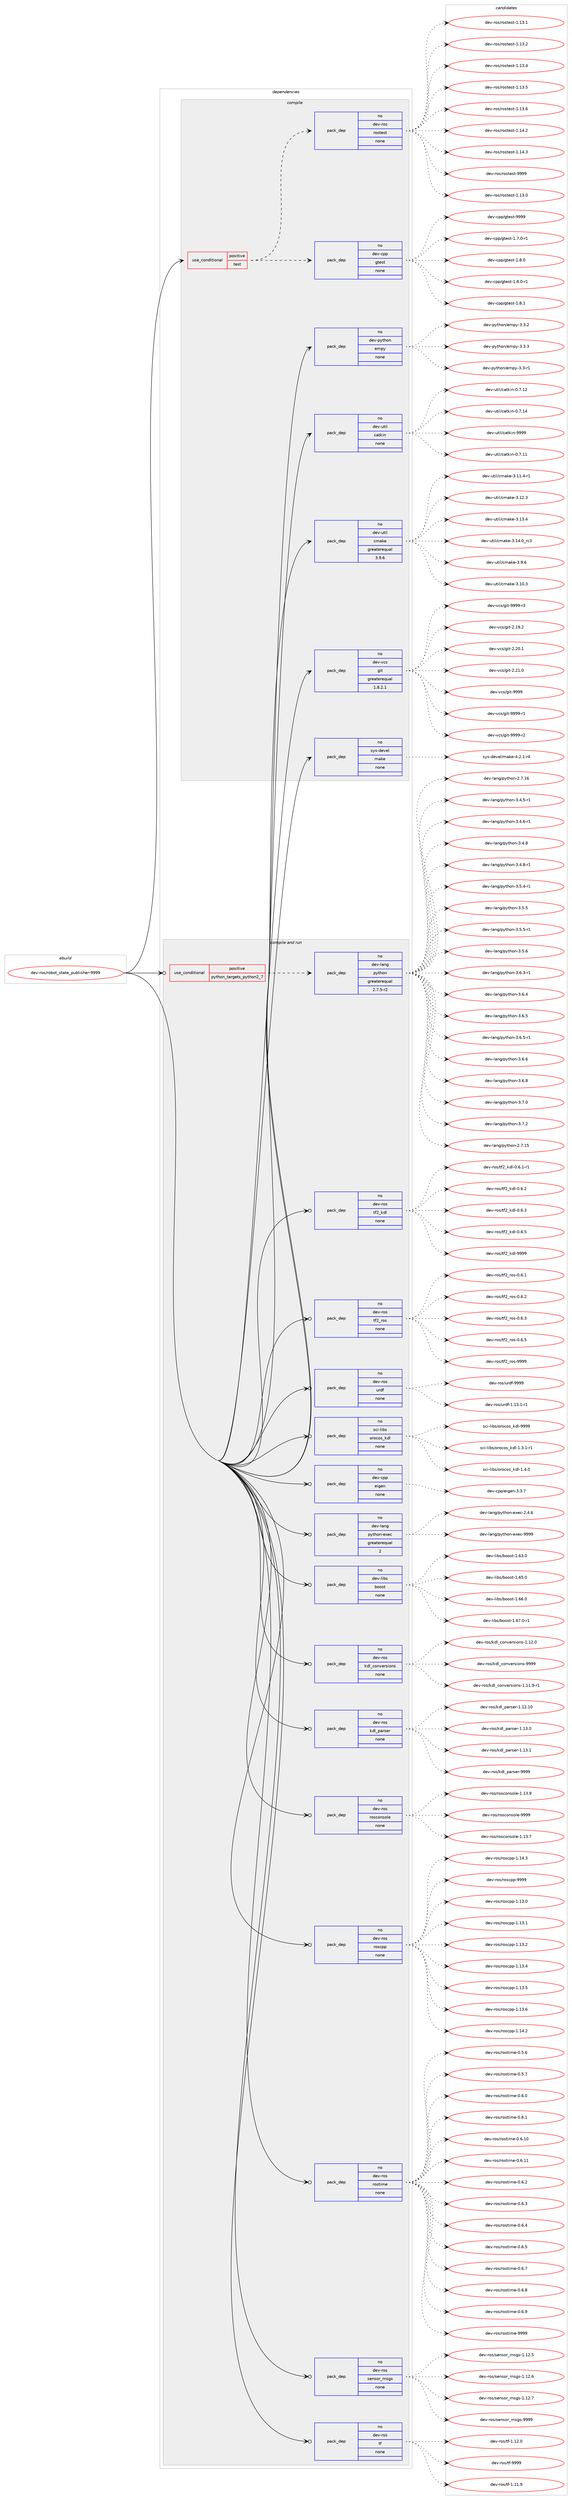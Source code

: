 digraph prolog {

# *************
# Graph options
# *************

newrank=true;
concentrate=true;
compound=true;
graph [rankdir=LR,fontname=Helvetica,fontsize=10,ranksep=1.5];#, ranksep=2.5, nodesep=0.2];
edge  [arrowhead=vee];
node  [fontname=Helvetica,fontsize=10];

# **********
# The ebuild
# **********

subgraph cluster_leftcol {
color=gray;
rank=same;
label=<<i>ebuild</i>>;
id [label="dev-ros/robot_state_publisher-9999", color=red, width=4, href="../dev-ros/robot_state_publisher-9999.svg"];
}

# ****************
# The dependencies
# ****************

subgraph cluster_midcol {
color=gray;
label=<<i>dependencies</i>>;
subgraph cluster_compile {
fillcolor="#eeeeee";
style=filled;
label=<<i>compile</i>>;
subgraph cond389602 {
dependency1463428 [label=<<TABLE BORDER="0" CELLBORDER="1" CELLSPACING="0" CELLPADDING="4"><TR><TD ROWSPAN="3" CELLPADDING="10">use_conditional</TD></TR><TR><TD>positive</TD></TR><TR><TD>test</TD></TR></TABLE>>, shape=none, color=red];
subgraph pack1050436 {
dependency1463429 [label=<<TABLE BORDER="0" CELLBORDER="1" CELLSPACING="0" CELLPADDING="4" WIDTH="220"><TR><TD ROWSPAN="6" CELLPADDING="30">pack_dep</TD></TR><TR><TD WIDTH="110">no</TD></TR><TR><TD>dev-cpp</TD></TR><TR><TD>gtest</TD></TR><TR><TD>none</TD></TR><TR><TD></TD></TR></TABLE>>, shape=none, color=blue];
}
dependency1463428:e -> dependency1463429:w [weight=20,style="dashed",arrowhead="vee"];
subgraph pack1050437 {
dependency1463430 [label=<<TABLE BORDER="0" CELLBORDER="1" CELLSPACING="0" CELLPADDING="4" WIDTH="220"><TR><TD ROWSPAN="6" CELLPADDING="30">pack_dep</TD></TR><TR><TD WIDTH="110">no</TD></TR><TR><TD>dev-ros</TD></TR><TR><TD>rostest</TD></TR><TR><TD>none</TD></TR><TR><TD></TD></TR></TABLE>>, shape=none, color=blue];
}
dependency1463428:e -> dependency1463430:w [weight=20,style="dashed",arrowhead="vee"];
}
id:e -> dependency1463428:w [weight=20,style="solid",arrowhead="vee"];
subgraph pack1050438 {
dependency1463431 [label=<<TABLE BORDER="0" CELLBORDER="1" CELLSPACING="0" CELLPADDING="4" WIDTH="220"><TR><TD ROWSPAN="6" CELLPADDING="30">pack_dep</TD></TR><TR><TD WIDTH="110">no</TD></TR><TR><TD>dev-python</TD></TR><TR><TD>empy</TD></TR><TR><TD>none</TD></TR><TR><TD></TD></TR></TABLE>>, shape=none, color=blue];
}
id:e -> dependency1463431:w [weight=20,style="solid",arrowhead="vee"];
subgraph pack1050439 {
dependency1463432 [label=<<TABLE BORDER="0" CELLBORDER="1" CELLSPACING="0" CELLPADDING="4" WIDTH="220"><TR><TD ROWSPAN="6" CELLPADDING="30">pack_dep</TD></TR><TR><TD WIDTH="110">no</TD></TR><TR><TD>dev-util</TD></TR><TR><TD>catkin</TD></TR><TR><TD>none</TD></TR><TR><TD></TD></TR></TABLE>>, shape=none, color=blue];
}
id:e -> dependency1463432:w [weight=20,style="solid",arrowhead="vee"];
subgraph pack1050440 {
dependency1463433 [label=<<TABLE BORDER="0" CELLBORDER="1" CELLSPACING="0" CELLPADDING="4" WIDTH="220"><TR><TD ROWSPAN="6" CELLPADDING="30">pack_dep</TD></TR><TR><TD WIDTH="110">no</TD></TR><TR><TD>dev-util</TD></TR><TR><TD>cmake</TD></TR><TR><TD>greaterequal</TD></TR><TR><TD>3.9.6</TD></TR></TABLE>>, shape=none, color=blue];
}
id:e -> dependency1463433:w [weight=20,style="solid",arrowhead="vee"];
subgraph pack1050441 {
dependency1463434 [label=<<TABLE BORDER="0" CELLBORDER="1" CELLSPACING="0" CELLPADDING="4" WIDTH="220"><TR><TD ROWSPAN="6" CELLPADDING="30">pack_dep</TD></TR><TR><TD WIDTH="110">no</TD></TR><TR><TD>dev-vcs</TD></TR><TR><TD>git</TD></TR><TR><TD>greaterequal</TD></TR><TR><TD>1.8.2.1</TD></TR></TABLE>>, shape=none, color=blue];
}
id:e -> dependency1463434:w [weight=20,style="solid",arrowhead="vee"];
subgraph pack1050442 {
dependency1463435 [label=<<TABLE BORDER="0" CELLBORDER="1" CELLSPACING="0" CELLPADDING="4" WIDTH="220"><TR><TD ROWSPAN="6" CELLPADDING="30">pack_dep</TD></TR><TR><TD WIDTH="110">no</TD></TR><TR><TD>sys-devel</TD></TR><TR><TD>make</TD></TR><TR><TD>none</TD></TR><TR><TD></TD></TR></TABLE>>, shape=none, color=blue];
}
id:e -> dependency1463435:w [weight=20,style="solid",arrowhead="vee"];
}
subgraph cluster_compileandrun {
fillcolor="#eeeeee";
style=filled;
label=<<i>compile and run</i>>;
subgraph cond389603 {
dependency1463436 [label=<<TABLE BORDER="0" CELLBORDER="1" CELLSPACING="0" CELLPADDING="4"><TR><TD ROWSPAN="3" CELLPADDING="10">use_conditional</TD></TR><TR><TD>positive</TD></TR><TR><TD>python_targets_python2_7</TD></TR></TABLE>>, shape=none, color=red];
subgraph pack1050443 {
dependency1463437 [label=<<TABLE BORDER="0" CELLBORDER="1" CELLSPACING="0" CELLPADDING="4" WIDTH="220"><TR><TD ROWSPAN="6" CELLPADDING="30">pack_dep</TD></TR><TR><TD WIDTH="110">no</TD></TR><TR><TD>dev-lang</TD></TR><TR><TD>python</TD></TR><TR><TD>greaterequal</TD></TR><TR><TD>2.7.5-r2</TD></TR></TABLE>>, shape=none, color=blue];
}
dependency1463436:e -> dependency1463437:w [weight=20,style="dashed",arrowhead="vee"];
}
id:e -> dependency1463436:w [weight=20,style="solid",arrowhead="odotvee"];
subgraph pack1050444 {
dependency1463438 [label=<<TABLE BORDER="0" CELLBORDER="1" CELLSPACING="0" CELLPADDING="4" WIDTH="220"><TR><TD ROWSPAN="6" CELLPADDING="30">pack_dep</TD></TR><TR><TD WIDTH="110">no</TD></TR><TR><TD>dev-cpp</TD></TR><TR><TD>eigen</TD></TR><TR><TD>none</TD></TR><TR><TD></TD></TR></TABLE>>, shape=none, color=blue];
}
id:e -> dependency1463438:w [weight=20,style="solid",arrowhead="odotvee"];
subgraph pack1050445 {
dependency1463439 [label=<<TABLE BORDER="0" CELLBORDER="1" CELLSPACING="0" CELLPADDING="4" WIDTH="220"><TR><TD ROWSPAN="6" CELLPADDING="30">pack_dep</TD></TR><TR><TD WIDTH="110">no</TD></TR><TR><TD>dev-lang</TD></TR><TR><TD>python-exec</TD></TR><TR><TD>greaterequal</TD></TR><TR><TD>2</TD></TR></TABLE>>, shape=none, color=blue];
}
id:e -> dependency1463439:w [weight=20,style="solid",arrowhead="odotvee"];
subgraph pack1050446 {
dependency1463440 [label=<<TABLE BORDER="0" CELLBORDER="1" CELLSPACING="0" CELLPADDING="4" WIDTH="220"><TR><TD ROWSPAN="6" CELLPADDING="30">pack_dep</TD></TR><TR><TD WIDTH="110">no</TD></TR><TR><TD>dev-libs</TD></TR><TR><TD>boost</TD></TR><TR><TD>none</TD></TR><TR><TD></TD></TR></TABLE>>, shape=none, color=blue];
}
id:e -> dependency1463440:w [weight=20,style="solid",arrowhead="odotvee"];
subgraph pack1050447 {
dependency1463441 [label=<<TABLE BORDER="0" CELLBORDER="1" CELLSPACING="0" CELLPADDING="4" WIDTH="220"><TR><TD ROWSPAN="6" CELLPADDING="30">pack_dep</TD></TR><TR><TD WIDTH="110">no</TD></TR><TR><TD>dev-ros</TD></TR><TR><TD>kdl_conversions</TD></TR><TR><TD>none</TD></TR><TR><TD></TD></TR></TABLE>>, shape=none, color=blue];
}
id:e -> dependency1463441:w [weight=20,style="solid",arrowhead="odotvee"];
subgraph pack1050448 {
dependency1463442 [label=<<TABLE BORDER="0" CELLBORDER="1" CELLSPACING="0" CELLPADDING="4" WIDTH="220"><TR><TD ROWSPAN="6" CELLPADDING="30">pack_dep</TD></TR><TR><TD WIDTH="110">no</TD></TR><TR><TD>dev-ros</TD></TR><TR><TD>kdl_parser</TD></TR><TR><TD>none</TD></TR><TR><TD></TD></TR></TABLE>>, shape=none, color=blue];
}
id:e -> dependency1463442:w [weight=20,style="solid",arrowhead="odotvee"];
subgraph pack1050449 {
dependency1463443 [label=<<TABLE BORDER="0" CELLBORDER="1" CELLSPACING="0" CELLPADDING="4" WIDTH="220"><TR><TD ROWSPAN="6" CELLPADDING="30">pack_dep</TD></TR><TR><TD WIDTH="110">no</TD></TR><TR><TD>dev-ros</TD></TR><TR><TD>rosconsole</TD></TR><TR><TD>none</TD></TR><TR><TD></TD></TR></TABLE>>, shape=none, color=blue];
}
id:e -> dependency1463443:w [weight=20,style="solid",arrowhead="odotvee"];
subgraph pack1050450 {
dependency1463444 [label=<<TABLE BORDER="0" CELLBORDER="1" CELLSPACING="0" CELLPADDING="4" WIDTH="220"><TR><TD ROWSPAN="6" CELLPADDING="30">pack_dep</TD></TR><TR><TD WIDTH="110">no</TD></TR><TR><TD>dev-ros</TD></TR><TR><TD>roscpp</TD></TR><TR><TD>none</TD></TR><TR><TD></TD></TR></TABLE>>, shape=none, color=blue];
}
id:e -> dependency1463444:w [weight=20,style="solid",arrowhead="odotvee"];
subgraph pack1050451 {
dependency1463445 [label=<<TABLE BORDER="0" CELLBORDER="1" CELLSPACING="0" CELLPADDING="4" WIDTH="220"><TR><TD ROWSPAN="6" CELLPADDING="30">pack_dep</TD></TR><TR><TD WIDTH="110">no</TD></TR><TR><TD>dev-ros</TD></TR><TR><TD>rostime</TD></TR><TR><TD>none</TD></TR><TR><TD></TD></TR></TABLE>>, shape=none, color=blue];
}
id:e -> dependency1463445:w [weight=20,style="solid",arrowhead="odotvee"];
subgraph pack1050452 {
dependency1463446 [label=<<TABLE BORDER="0" CELLBORDER="1" CELLSPACING="0" CELLPADDING="4" WIDTH="220"><TR><TD ROWSPAN="6" CELLPADDING="30">pack_dep</TD></TR><TR><TD WIDTH="110">no</TD></TR><TR><TD>dev-ros</TD></TR><TR><TD>sensor_msgs</TD></TR><TR><TD>none</TD></TR><TR><TD></TD></TR></TABLE>>, shape=none, color=blue];
}
id:e -> dependency1463446:w [weight=20,style="solid",arrowhead="odotvee"];
subgraph pack1050453 {
dependency1463447 [label=<<TABLE BORDER="0" CELLBORDER="1" CELLSPACING="0" CELLPADDING="4" WIDTH="220"><TR><TD ROWSPAN="6" CELLPADDING="30">pack_dep</TD></TR><TR><TD WIDTH="110">no</TD></TR><TR><TD>dev-ros</TD></TR><TR><TD>tf</TD></TR><TR><TD>none</TD></TR><TR><TD></TD></TR></TABLE>>, shape=none, color=blue];
}
id:e -> dependency1463447:w [weight=20,style="solid",arrowhead="odotvee"];
subgraph pack1050454 {
dependency1463448 [label=<<TABLE BORDER="0" CELLBORDER="1" CELLSPACING="0" CELLPADDING="4" WIDTH="220"><TR><TD ROWSPAN="6" CELLPADDING="30">pack_dep</TD></TR><TR><TD WIDTH="110">no</TD></TR><TR><TD>dev-ros</TD></TR><TR><TD>tf2_kdl</TD></TR><TR><TD>none</TD></TR><TR><TD></TD></TR></TABLE>>, shape=none, color=blue];
}
id:e -> dependency1463448:w [weight=20,style="solid",arrowhead="odotvee"];
subgraph pack1050455 {
dependency1463449 [label=<<TABLE BORDER="0" CELLBORDER="1" CELLSPACING="0" CELLPADDING="4" WIDTH="220"><TR><TD ROWSPAN="6" CELLPADDING="30">pack_dep</TD></TR><TR><TD WIDTH="110">no</TD></TR><TR><TD>dev-ros</TD></TR><TR><TD>tf2_ros</TD></TR><TR><TD>none</TD></TR><TR><TD></TD></TR></TABLE>>, shape=none, color=blue];
}
id:e -> dependency1463449:w [weight=20,style="solid",arrowhead="odotvee"];
subgraph pack1050456 {
dependency1463450 [label=<<TABLE BORDER="0" CELLBORDER="1" CELLSPACING="0" CELLPADDING="4" WIDTH="220"><TR><TD ROWSPAN="6" CELLPADDING="30">pack_dep</TD></TR><TR><TD WIDTH="110">no</TD></TR><TR><TD>dev-ros</TD></TR><TR><TD>urdf</TD></TR><TR><TD>none</TD></TR><TR><TD></TD></TR></TABLE>>, shape=none, color=blue];
}
id:e -> dependency1463450:w [weight=20,style="solid",arrowhead="odotvee"];
subgraph pack1050457 {
dependency1463451 [label=<<TABLE BORDER="0" CELLBORDER="1" CELLSPACING="0" CELLPADDING="4" WIDTH="220"><TR><TD ROWSPAN="6" CELLPADDING="30">pack_dep</TD></TR><TR><TD WIDTH="110">no</TD></TR><TR><TD>sci-libs</TD></TR><TR><TD>orocos_kdl</TD></TR><TR><TD>none</TD></TR><TR><TD></TD></TR></TABLE>>, shape=none, color=blue];
}
id:e -> dependency1463451:w [weight=20,style="solid",arrowhead="odotvee"];
}
subgraph cluster_run {
fillcolor="#eeeeee";
style=filled;
label=<<i>run</i>>;
}
}

# **************
# The candidates
# **************

subgraph cluster_choices {
rank=same;
color=gray;
label=<<i>candidates</i>>;

subgraph choice1050436 {
color=black;
nodesep=1;
choice1001011184599112112471031161011151164549465546484511449 [label="dev-cpp/gtest-1.7.0-r1", color=red, width=4,href="../dev-cpp/gtest-1.7.0-r1.svg"];
choice100101118459911211247103116101115116454946564648 [label="dev-cpp/gtest-1.8.0", color=red, width=4,href="../dev-cpp/gtest-1.8.0.svg"];
choice1001011184599112112471031161011151164549465646484511449 [label="dev-cpp/gtest-1.8.0-r1", color=red, width=4,href="../dev-cpp/gtest-1.8.0-r1.svg"];
choice100101118459911211247103116101115116454946564649 [label="dev-cpp/gtest-1.8.1", color=red, width=4,href="../dev-cpp/gtest-1.8.1.svg"];
choice1001011184599112112471031161011151164557575757 [label="dev-cpp/gtest-9999", color=red, width=4,href="../dev-cpp/gtest-9999.svg"];
dependency1463429:e -> choice1001011184599112112471031161011151164549465546484511449:w [style=dotted,weight="100"];
dependency1463429:e -> choice100101118459911211247103116101115116454946564648:w [style=dotted,weight="100"];
dependency1463429:e -> choice1001011184599112112471031161011151164549465646484511449:w [style=dotted,weight="100"];
dependency1463429:e -> choice100101118459911211247103116101115116454946564649:w [style=dotted,weight="100"];
dependency1463429:e -> choice1001011184599112112471031161011151164557575757:w [style=dotted,weight="100"];
}
subgraph choice1050437 {
color=black;
nodesep=1;
choice100101118451141111154711411111511610111511645494649514648 [label="dev-ros/rostest-1.13.0", color=red, width=4,href="../dev-ros/rostest-1.13.0.svg"];
choice100101118451141111154711411111511610111511645494649514649 [label="dev-ros/rostest-1.13.1", color=red, width=4,href="../dev-ros/rostest-1.13.1.svg"];
choice100101118451141111154711411111511610111511645494649514650 [label="dev-ros/rostest-1.13.2", color=red, width=4,href="../dev-ros/rostest-1.13.2.svg"];
choice100101118451141111154711411111511610111511645494649514652 [label="dev-ros/rostest-1.13.4", color=red, width=4,href="../dev-ros/rostest-1.13.4.svg"];
choice100101118451141111154711411111511610111511645494649514653 [label="dev-ros/rostest-1.13.5", color=red, width=4,href="../dev-ros/rostest-1.13.5.svg"];
choice100101118451141111154711411111511610111511645494649514654 [label="dev-ros/rostest-1.13.6", color=red, width=4,href="../dev-ros/rostest-1.13.6.svg"];
choice100101118451141111154711411111511610111511645494649524650 [label="dev-ros/rostest-1.14.2", color=red, width=4,href="../dev-ros/rostest-1.14.2.svg"];
choice100101118451141111154711411111511610111511645494649524651 [label="dev-ros/rostest-1.14.3", color=red, width=4,href="../dev-ros/rostest-1.14.3.svg"];
choice10010111845114111115471141111151161011151164557575757 [label="dev-ros/rostest-9999", color=red, width=4,href="../dev-ros/rostest-9999.svg"];
dependency1463430:e -> choice100101118451141111154711411111511610111511645494649514648:w [style=dotted,weight="100"];
dependency1463430:e -> choice100101118451141111154711411111511610111511645494649514649:w [style=dotted,weight="100"];
dependency1463430:e -> choice100101118451141111154711411111511610111511645494649514650:w [style=dotted,weight="100"];
dependency1463430:e -> choice100101118451141111154711411111511610111511645494649514652:w [style=dotted,weight="100"];
dependency1463430:e -> choice100101118451141111154711411111511610111511645494649514653:w [style=dotted,weight="100"];
dependency1463430:e -> choice100101118451141111154711411111511610111511645494649514654:w [style=dotted,weight="100"];
dependency1463430:e -> choice100101118451141111154711411111511610111511645494649524650:w [style=dotted,weight="100"];
dependency1463430:e -> choice100101118451141111154711411111511610111511645494649524651:w [style=dotted,weight="100"];
dependency1463430:e -> choice10010111845114111115471141111151161011151164557575757:w [style=dotted,weight="100"];
}
subgraph choice1050438 {
color=black;
nodesep=1;
choice1001011184511212111610411111047101109112121455146514511449 [label="dev-python/empy-3.3-r1", color=red, width=4,href="../dev-python/empy-3.3-r1.svg"];
choice1001011184511212111610411111047101109112121455146514650 [label="dev-python/empy-3.3.2", color=red, width=4,href="../dev-python/empy-3.3.2.svg"];
choice1001011184511212111610411111047101109112121455146514651 [label="dev-python/empy-3.3.3", color=red, width=4,href="../dev-python/empy-3.3.3.svg"];
dependency1463431:e -> choice1001011184511212111610411111047101109112121455146514511449:w [style=dotted,weight="100"];
dependency1463431:e -> choice1001011184511212111610411111047101109112121455146514650:w [style=dotted,weight="100"];
dependency1463431:e -> choice1001011184511212111610411111047101109112121455146514651:w [style=dotted,weight="100"];
}
subgraph choice1050439 {
color=black;
nodesep=1;
choice1001011184511711610510847999711610710511045484655464949 [label="dev-util/catkin-0.7.11", color=red, width=4,href="../dev-util/catkin-0.7.11.svg"];
choice1001011184511711610510847999711610710511045484655464950 [label="dev-util/catkin-0.7.12", color=red, width=4,href="../dev-util/catkin-0.7.12.svg"];
choice1001011184511711610510847999711610710511045484655464952 [label="dev-util/catkin-0.7.14", color=red, width=4,href="../dev-util/catkin-0.7.14.svg"];
choice100101118451171161051084799971161071051104557575757 [label="dev-util/catkin-9999", color=red, width=4,href="../dev-util/catkin-9999.svg"];
dependency1463432:e -> choice1001011184511711610510847999711610710511045484655464949:w [style=dotted,weight="100"];
dependency1463432:e -> choice1001011184511711610510847999711610710511045484655464950:w [style=dotted,weight="100"];
dependency1463432:e -> choice1001011184511711610510847999711610710511045484655464952:w [style=dotted,weight="100"];
dependency1463432:e -> choice100101118451171161051084799971161071051104557575757:w [style=dotted,weight="100"];
}
subgraph choice1050440 {
color=black;
nodesep=1;
choice1001011184511711610510847991099710710145514649484651 [label="dev-util/cmake-3.10.3", color=red, width=4,href="../dev-util/cmake-3.10.3.svg"];
choice10010111845117116105108479910997107101455146494946524511449 [label="dev-util/cmake-3.11.4-r1", color=red, width=4,href="../dev-util/cmake-3.11.4-r1.svg"];
choice1001011184511711610510847991099710710145514649504651 [label="dev-util/cmake-3.12.3", color=red, width=4,href="../dev-util/cmake-3.12.3.svg"];
choice1001011184511711610510847991099710710145514649514652 [label="dev-util/cmake-3.13.4", color=red, width=4,href="../dev-util/cmake-3.13.4.svg"];
choice1001011184511711610510847991099710710145514649524648951149951 [label="dev-util/cmake-3.14.0_rc3", color=red, width=4,href="../dev-util/cmake-3.14.0_rc3.svg"];
choice10010111845117116105108479910997107101455146574654 [label="dev-util/cmake-3.9.6", color=red, width=4,href="../dev-util/cmake-3.9.6.svg"];
dependency1463433:e -> choice1001011184511711610510847991099710710145514649484651:w [style=dotted,weight="100"];
dependency1463433:e -> choice10010111845117116105108479910997107101455146494946524511449:w [style=dotted,weight="100"];
dependency1463433:e -> choice1001011184511711610510847991099710710145514649504651:w [style=dotted,weight="100"];
dependency1463433:e -> choice1001011184511711610510847991099710710145514649514652:w [style=dotted,weight="100"];
dependency1463433:e -> choice1001011184511711610510847991099710710145514649524648951149951:w [style=dotted,weight="100"];
dependency1463433:e -> choice10010111845117116105108479910997107101455146574654:w [style=dotted,weight="100"];
}
subgraph choice1050441 {
color=black;
nodesep=1;
choice10010111845118991154710310511645504649574650 [label="dev-vcs/git-2.19.2", color=red, width=4,href="../dev-vcs/git-2.19.2.svg"];
choice10010111845118991154710310511645504650484649 [label="dev-vcs/git-2.20.1", color=red, width=4,href="../dev-vcs/git-2.20.1.svg"];
choice10010111845118991154710310511645504650494648 [label="dev-vcs/git-2.21.0", color=red, width=4,href="../dev-vcs/git-2.21.0.svg"];
choice1001011184511899115471031051164557575757 [label="dev-vcs/git-9999", color=red, width=4,href="../dev-vcs/git-9999.svg"];
choice10010111845118991154710310511645575757574511449 [label="dev-vcs/git-9999-r1", color=red, width=4,href="../dev-vcs/git-9999-r1.svg"];
choice10010111845118991154710310511645575757574511450 [label="dev-vcs/git-9999-r2", color=red, width=4,href="../dev-vcs/git-9999-r2.svg"];
choice10010111845118991154710310511645575757574511451 [label="dev-vcs/git-9999-r3", color=red, width=4,href="../dev-vcs/git-9999-r3.svg"];
dependency1463434:e -> choice10010111845118991154710310511645504649574650:w [style=dotted,weight="100"];
dependency1463434:e -> choice10010111845118991154710310511645504650484649:w [style=dotted,weight="100"];
dependency1463434:e -> choice10010111845118991154710310511645504650494648:w [style=dotted,weight="100"];
dependency1463434:e -> choice1001011184511899115471031051164557575757:w [style=dotted,weight="100"];
dependency1463434:e -> choice10010111845118991154710310511645575757574511449:w [style=dotted,weight="100"];
dependency1463434:e -> choice10010111845118991154710310511645575757574511450:w [style=dotted,weight="100"];
dependency1463434:e -> choice10010111845118991154710310511645575757574511451:w [style=dotted,weight="100"];
}
subgraph choice1050442 {
color=black;
nodesep=1;
choice1151211154510010111810110847109971071014552465046494511452 [label="sys-devel/make-4.2.1-r4", color=red, width=4,href="../sys-devel/make-4.2.1-r4.svg"];
dependency1463435:e -> choice1151211154510010111810110847109971071014552465046494511452:w [style=dotted,weight="100"];
}
subgraph choice1050443 {
color=black;
nodesep=1;
choice10010111845108971101034711212111610411111045504655464953 [label="dev-lang/python-2.7.15", color=red, width=4,href="../dev-lang/python-2.7.15.svg"];
choice10010111845108971101034711212111610411111045504655464954 [label="dev-lang/python-2.7.16", color=red, width=4,href="../dev-lang/python-2.7.16.svg"];
choice1001011184510897110103471121211161041111104551465246534511449 [label="dev-lang/python-3.4.5-r1", color=red, width=4,href="../dev-lang/python-3.4.5-r1.svg"];
choice1001011184510897110103471121211161041111104551465246544511449 [label="dev-lang/python-3.4.6-r1", color=red, width=4,href="../dev-lang/python-3.4.6-r1.svg"];
choice100101118451089711010347112121116104111110455146524656 [label="dev-lang/python-3.4.8", color=red, width=4,href="../dev-lang/python-3.4.8.svg"];
choice1001011184510897110103471121211161041111104551465246564511449 [label="dev-lang/python-3.4.8-r1", color=red, width=4,href="../dev-lang/python-3.4.8-r1.svg"];
choice1001011184510897110103471121211161041111104551465346524511449 [label="dev-lang/python-3.5.4-r1", color=red, width=4,href="../dev-lang/python-3.5.4-r1.svg"];
choice100101118451089711010347112121116104111110455146534653 [label="dev-lang/python-3.5.5", color=red, width=4,href="../dev-lang/python-3.5.5.svg"];
choice1001011184510897110103471121211161041111104551465346534511449 [label="dev-lang/python-3.5.5-r1", color=red, width=4,href="../dev-lang/python-3.5.5-r1.svg"];
choice100101118451089711010347112121116104111110455146534654 [label="dev-lang/python-3.5.6", color=red, width=4,href="../dev-lang/python-3.5.6.svg"];
choice1001011184510897110103471121211161041111104551465446514511449 [label="dev-lang/python-3.6.3-r1", color=red, width=4,href="../dev-lang/python-3.6.3-r1.svg"];
choice100101118451089711010347112121116104111110455146544652 [label="dev-lang/python-3.6.4", color=red, width=4,href="../dev-lang/python-3.6.4.svg"];
choice100101118451089711010347112121116104111110455146544653 [label="dev-lang/python-3.6.5", color=red, width=4,href="../dev-lang/python-3.6.5.svg"];
choice1001011184510897110103471121211161041111104551465446534511449 [label="dev-lang/python-3.6.5-r1", color=red, width=4,href="../dev-lang/python-3.6.5-r1.svg"];
choice100101118451089711010347112121116104111110455146544654 [label="dev-lang/python-3.6.6", color=red, width=4,href="../dev-lang/python-3.6.6.svg"];
choice100101118451089711010347112121116104111110455146544656 [label="dev-lang/python-3.6.8", color=red, width=4,href="../dev-lang/python-3.6.8.svg"];
choice100101118451089711010347112121116104111110455146554648 [label="dev-lang/python-3.7.0", color=red, width=4,href="../dev-lang/python-3.7.0.svg"];
choice100101118451089711010347112121116104111110455146554650 [label="dev-lang/python-3.7.2", color=red, width=4,href="../dev-lang/python-3.7.2.svg"];
dependency1463437:e -> choice10010111845108971101034711212111610411111045504655464953:w [style=dotted,weight="100"];
dependency1463437:e -> choice10010111845108971101034711212111610411111045504655464954:w [style=dotted,weight="100"];
dependency1463437:e -> choice1001011184510897110103471121211161041111104551465246534511449:w [style=dotted,weight="100"];
dependency1463437:e -> choice1001011184510897110103471121211161041111104551465246544511449:w [style=dotted,weight="100"];
dependency1463437:e -> choice100101118451089711010347112121116104111110455146524656:w [style=dotted,weight="100"];
dependency1463437:e -> choice1001011184510897110103471121211161041111104551465246564511449:w [style=dotted,weight="100"];
dependency1463437:e -> choice1001011184510897110103471121211161041111104551465346524511449:w [style=dotted,weight="100"];
dependency1463437:e -> choice100101118451089711010347112121116104111110455146534653:w [style=dotted,weight="100"];
dependency1463437:e -> choice1001011184510897110103471121211161041111104551465346534511449:w [style=dotted,weight="100"];
dependency1463437:e -> choice100101118451089711010347112121116104111110455146534654:w [style=dotted,weight="100"];
dependency1463437:e -> choice1001011184510897110103471121211161041111104551465446514511449:w [style=dotted,weight="100"];
dependency1463437:e -> choice100101118451089711010347112121116104111110455146544652:w [style=dotted,weight="100"];
dependency1463437:e -> choice100101118451089711010347112121116104111110455146544653:w [style=dotted,weight="100"];
dependency1463437:e -> choice1001011184510897110103471121211161041111104551465446534511449:w [style=dotted,weight="100"];
dependency1463437:e -> choice100101118451089711010347112121116104111110455146544654:w [style=dotted,weight="100"];
dependency1463437:e -> choice100101118451089711010347112121116104111110455146544656:w [style=dotted,weight="100"];
dependency1463437:e -> choice100101118451089711010347112121116104111110455146554648:w [style=dotted,weight="100"];
dependency1463437:e -> choice100101118451089711010347112121116104111110455146554650:w [style=dotted,weight="100"];
}
subgraph choice1050444 {
color=black;
nodesep=1;
choice100101118459911211247101105103101110455146514655 [label="dev-cpp/eigen-3.3.7", color=red, width=4,href="../dev-cpp/eigen-3.3.7.svg"];
dependency1463438:e -> choice100101118459911211247101105103101110455146514655:w [style=dotted,weight="100"];
}
subgraph choice1050445 {
color=black;
nodesep=1;
choice1001011184510897110103471121211161041111104510112010199455046524654 [label="dev-lang/python-exec-2.4.6", color=red, width=4,href="../dev-lang/python-exec-2.4.6.svg"];
choice10010111845108971101034711212111610411111045101120101994557575757 [label="dev-lang/python-exec-9999", color=red, width=4,href="../dev-lang/python-exec-9999.svg"];
dependency1463439:e -> choice1001011184510897110103471121211161041111104510112010199455046524654:w [style=dotted,weight="100"];
dependency1463439:e -> choice10010111845108971101034711212111610411111045101120101994557575757:w [style=dotted,weight="100"];
}
subgraph choice1050446 {
color=black;
nodesep=1;
choice1001011184510810598115479811111111511645494654514648 [label="dev-libs/boost-1.63.0", color=red, width=4,href="../dev-libs/boost-1.63.0.svg"];
choice1001011184510810598115479811111111511645494654534648 [label="dev-libs/boost-1.65.0", color=red, width=4,href="../dev-libs/boost-1.65.0.svg"];
choice1001011184510810598115479811111111511645494654544648 [label="dev-libs/boost-1.66.0", color=red, width=4,href="../dev-libs/boost-1.66.0.svg"];
choice10010111845108105981154798111111115116454946545546484511449 [label="dev-libs/boost-1.67.0-r1", color=red, width=4,href="../dev-libs/boost-1.67.0-r1.svg"];
dependency1463440:e -> choice1001011184510810598115479811111111511645494654514648:w [style=dotted,weight="100"];
dependency1463440:e -> choice1001011184510810598115479811111111511645494654534648:w [style=dotted,weight="100"];
dependency1463440:e -> choice1001011184510810598115479811111111511645494654544648:w [style=dotted,weight="100"];
dependency1463440:e -> choice10010111845108105981154798111111115116454946545546484511449:w [style=dotted,weight="100"];
}
subgraph choice1050447 {
color=black;
nodesep=1;
choice10010111845114111115471071001089599111110118101114115105111110115454946494946574511449 [label="dev-ros/kdl_conversions-1.11.9-r1", color=red, width=4,href="../dev-ros/kdl_conversions-1.11.9-r1.svg"];
choice1001011184511411111547107100108959911111011810111411510511111011545494649504648 [label="dev-ros/kdl_conversions-1.12.0", color=red, width=4,href="../dev-ros/kdl_conversions-1.12.0.svg"];
choice100101118451141111154710710010895991111101181011141151051111101154557575757 [label="dev-ros/kdl_conversions-9999", color=red, width=4,href="../dev-ros/kdl_conversions-9999.svg"];
dependency1463441:e -> choice10010111845114111115471071001089599111110118101114115105111110115454946494946574511449:w [style=dotted,weight="100"];
dependency1463441:e -> choice1001011184511411111547107100108959911111011810111411510511111011545494649504648:w [style=dotted,weight="100"];
dependency1463441:e -> choice100101118451141111154710710010895991111101181011141151051111101154557575757:w [style=dotted,weight="100"];
}
subgraph choice1050448 {
color=black;
nodesep=1;
choice100101118451141111154710710010895112971141151011144549464950464948 [label="dev-ros/kdl_parser-1.12.10", color=red, width=4,href="../dev-ros/kdl_parser-1.12.10.svg"];
choice1001011184511411111547107100108951129711411510111445494649514648 [label="dev-ros/kdl_parser-1.13.0", color=red, width=4,href="../dev-ros/kdl_parser-1.13.0.svg"];
choice1001011184511411111547107100108951129711411510111445494649514649 [label="dev-ros/kdl_parser-1.13.1", color=red, width=4,href="../dev-ros/kdl_parser-1.13.1.svg"];
choice100101118451141111154710710010895112971141151011144557575757 [label="dev-ros/kdl_parser-9999", color=red, width=4,href="../dev-ros/kdl_parser-9999.svg"];
dependency1463442:e -> choice100101118451141111154710710010895112971141151011144549464950464948:w [style=dotted,weight="100"];
dependency1463442:e -> choice1001011184511411111547107100108951129711411510111445494649514648:w [style=dotted,weight="100"];
dependency1463442:e -> choice1001011184511411111547107100108951129711411510111445494649514649:w [style=dotted,weight="100"];
dependency1463442:e -> choice100101118451141111154710710010895112971141151011144557575757:w [style=dotted,weight="100"];
}
subgraph choice1050449 {
color=black;
nodesep=1;
choice10010111845114111115471141111159911111011511110810145494649514655 [label="dev-ros/rosconsole-1.13.7", color=red, width=4,href="../dev-ros/rosconsole-1.13.7.svg"];
choice10010111845114111115471141111159911111011511110810145494649514657 [label="dev-ros/rosconsole-1.13.9", color=red, width=4,href="../dev-ros/rosconsole-1.13.9.svg"];
choice1001011184511411111547114111115991111101151111081014557575757 [label="dev-ros/rosconsole-9999", color=red, width=4,href="../dev-ros/rosconsole-9999.svg"];
dependency1463443:e -> choice10010111845114111115471141111159911111011511110810145494649514655:w [style=dotted,weight="100"];
dependency1463443:e -> choice10010111845114111115471141111159911111011511110810145494649514657:w [style=dotted,weight="100"];
dependency1463443:e -> choice1001011184511411111547114111115991111101151111081014557575757:w [style=dotted,weight="100"];
}
subgraph choice1050450 {
color=black;
nodesep=1;
choice10010111845114111115471141111159911211245494649514648 [label="dev-ros/roscpp-1.13.0", color=red, width=4,href="../dev-ros/roscpp-1.13.0.svg"];
choice10010111845114111115471141111159911211245494649514649 [label="dev-ros/roscpp-1.13.1", color=red, width=4,href="../dev-ros/roscpp-1.13.1.svg"];
choice10010111845114111115471141111159911211245494649514650 [label="dev-ros/roscpp-1.13.2", color=red, width=4,href="../dev-ros/roscpp-1.13.2.svg"];
choice10010111845114111115471141111159911211245494649514652 [label="dev-ros/roscpp-1.13.4", color=red, width=4,href="../dev-ros/roscpp-1.13.4.svg"];
choice10010111845114111115471141111159911211245494649514653 [label="dev-ros/roscpp-1.13.5", color=red, width=4,href="../dev-ros/roscpp-1.13.5.svg"];
choice10010111845114111115471141111159911211245494649514654 [label="dev-ros/roscpp-1.13.6", color=red, width=4,href="../dev-ros/roscpp-1.13.6.svg"];
choice10010111845114111115471141111159911211245494649524650 [label="dev-ros/roscpp-1.14.2", color=red, width=4,href="../dev-ros/roscpp-1.14.2.svg"];
choice10010111845114111115471141111159911211245494649524651 [label="dev-ros/roscpp-1.14.3", color=red, width=4,href="../dev-ros/roscpp-1.14.3.svg"];
choice1001011184511411111547114111115991121124557575757 [label="dev-ros/roscpp-9999", color=red, width=4,href="../dev-ros/roscpp-9999.svg"];
dependency1463444:e -> choice10010111845114111115471141111159911211245494649514648:w [style=dotted,weight="100"];
dependency1463444:e -> choice10010111845114111115471141111159911211245494649514649:w [style=dotted,weight="100"];
dependency1463444:e -> choice10010111845114111115471141111159911211245494649514650:w [style=dotted,weight="100"];
dependency1463444:e -> choice10010111845114111115471141111159911211245494649514652:w [style=dotted,weight="100"];
dependency1463444:e -> choice10010111845114111115471141111159911211245494649514653:w [style=dotted,weight="100"];
dependency1463444:e -> choice10010111845114111115471141111159911211245494649514654:w [style=dotted,weight="100"];
dependency1463444:e -> choice10010111845114111115471141111159911211245494649524650:w [style=dotted,weight="100"];
dependency1463444:e -> choice10010111845114111115471141111159911211245494649524651:w [style=dotted,weight="100"];
dependency1463444:e -> choice1001011184511411111547114111115991121124557575757:w [style=dotted,weight="100"];
}
subgraph choice1050451 {
color=black;
nodesep=1;
choice1001011184511411111547114111115116105109101454846534654 [label="dev-ros/rostime-0.5.6", color=red, width=4,href="../dev-ros/rostime-0.5.6.svg"];
choice1001011184511411111547114111115116105109101454846534655 [label="dev-ros/rostime-0.5.7", color=red, width=4,href="../dev-ros/rostime-0.5.7.svg"];
choice1001011184511411111547114111115116105109101454846544648 [label="dev-ros/rostime-0.6.0", color=red, width=4,href="../dev-ros/rostime-0.6.0.svg"];
choice1001011184511411111547114111115116105109101454846544649 [label="dev-ros/rostime-0.6.1", color=red, width=4,href="../dev-ros/rostime-0.6.1.svg"];
choice100101118451141111154711411111511610510910145484654464948 [label="dev-ros/rostime-0.6.10", color=red, width=4,href="../dev-ros/rostime-0.6.10.svg"];
choice100101118451141111154711411111511610510910145484654464949 [label="dev-ros/rostime-0.6.11", color=red, width=4,href="../dev-ros/rostime-0.6.11.svg"];
choice1001011184511411111547114111115116105109101454846544650 [label="dev-ros/rostime-0.6.2", color=red, width=4,href="../dev-ros/rostime-0.6.2.svg"];
choice1001011184511411111547114111115116105109101454846544651 [label="dev-ros/rostime-0.6.3", color=red, width=4,href="../dev-ros/rostime-0.6.3.svg"];
choice1001011184511411111547114111115116105109101454846544652 [label="dev-ros/rostime-0.6.4", color=red, width=4,href="../dev-ros/rostime-0.6.4.svg"];
choice1001011184511411111547114111115116105109101454846544653 [label="dev-ros/rostime-0.6.5", color=red, width=4,href="../dev-ros/rostime-0.6.5.svg"];
choice1001011184511411111547114111115116105109101454846544655 [label="dev-ros/rostime-0.6.7", color=red, width=4,href="../dev-ros/rostime-0.6.7.svg"];
choice1001011184511411111547114111115116105109101454846544656 [label="dev-ros/rostime-0.6.8", color=red, width=4,href="../dev-ros/rostime-0.6.8.svg"];
choice1001011184511411111547114111115116105109101454846544657 [label="dev-ros/rostime-0.6.9", color=red, width=4,href="../dev-ros/rostime-0.6.9.svg"];
choice10010111845114111115471141111151161051091014557575757 [label="dev-ros/rostime-9999", color=red, width=4,href="../dev-ros/rostime-9999.svg"];
dependency1463445:e -> choice1001011184511411111547114111115116105109101454846534654:w [style=dotted,weight="100"];
dependency1463445:e -> choice1001011184511411111547114111115116105109101454846534655:w [style=dotted,weight="100"];
dependency1463445:e -> choice1001011184511411111547114111115116105109101454846544648:w [style=dotted,weight="100"];
dependency1463445:e -> choice1001011184511411111547114111115116105109101454846544649:w [style=dotted,weight="100"];
dependency1463445:e -> choice100101118451141111154711411111511610510910145484654464948:w [style=dotted,weight="100"];
dependency1463445:e -> choice100101118451141111154711411111511610510910145484654464949:w [style=dotted,weight="100"];
dependency1463445:e -> choice1001011184511411111547114111115116105109101454846544650:w [style=dotted,weight="100"];
dependency1463445:e -> choice1001011184511411111547114111115116105109101454846544651:w [style=dotted,weight="100"];
dependency1463445:e -> choice1001011184511411111547114111115116105109101454846544652:w [style=dotted,weight="100"];
dependency1463445:e -> choice1001011184511411111547114111115116105109101454846544653:w [style=dotted,weight="100"];
dependency1463445:e -> choice1001011184511411111547114111115116105109101454846544655:w [style=dotted,weight="100"];
dependency1463445:e -> choice1001011184511411111547114111115116105109101454846544656:w [style=dotted,weight="100"];
dependency1463445:e -> choice1001011184511411111547114111115116105109101454846544657:w [style=dotted,weight="100"];
dependency1463445:e -> choice10010111845114111115471141111151161051091014557575757:w [style=dotted,weight="100"];
}
subgraph choice1050452 {
color=black;
nodesep=1;
choice10010111845114111115471151011101151111149510911510311545494649504653 [label="dev-ros/sensor_msgs-1.12.5", color=red, width=4,href="../dev-ros/sensor_msgs-1.12.5.svg"];
choice10010111845114111115471151011101151111149510911510311545494649504654 [label="dev-ros/sensor_msgs-1.12.6", color=red, width=4,href="../dev-ros/sensor_msgs-1.12.6.svg"];
choice10010111845114111115471151011101151111149510911510311545494649504655 [label="dev-ros/sensor_msgs-1.12.7", color=red, width=4,href="../dev-ros/sensor_msgs-1.12.7.svg"];
choice1001011184511411111547115101110115111114951091151031154557575757 [label="dev-ros/sensor_msgs-9999", color=red, width=4,href="../dev-ros/sensor_msgs-9999.svg"];
dependency1463446:e -> choice10010111845114111115471151011101151111149510911510311545494649504653:w [style=dotted,weight="100"];
dependency1463446:e -> choice10010111845114111115471151011101151111149510911510311545494649504654:w [style=dotted,weight="100"];
dependency1463446:e -> choice10010111845114111115471151011101151111149510911510311545494649504655:w [style=dotted,weight="100"];
dependency1463446:e -> choice1001011184511411111547115101110115111114951091151031154557575757:w [style=dotted,weight="100"];
}
subgraph choice1050453 {
color=black;
nodesep=1;
choice100101118451141111154711610245494649494657 [label="dev-ros/tf-1.11.9", color=red, width=4,href="../dev-ros/tf-1.11.9.svg"];
choice100101118451141111154711610245494649504648 [label="dev-ros/tf-1.12.0", color=red, width=4,href="../dev-ros/tf-1.12.0.svg"];
choice10010111845114111115471161024557575757 [label="dev-ros/tf-9999", color=red, width=4,href="../dev-ros/tf-9999.svg"];
dependency1463447:e -> choice100101118451141111154711610245494649494657:w [style=dotted,weight="100"];
dependency1463447:e -> choice100101118451141111154711610245494649504648:w [style=dotted,weight="100"];
dependency1463447:e -> choice10010111845114111115471161024557575757:w [style=dotted,weight="100"];
}
subgraph choice1050454 {
color=black;
nodesep=1;
choice100101118451141111154711610250951071001084548465446494511449 [label="dev-ros/tf2_kdl-0.6.1-r1", color=red, width=4,href="../dev-ros/tf2_kdl-0.6.1-r1.svg"];
choice10010111845114111115471161025095107100108454846544650 [label="dev-ros/tf2_kdl-0.6.2", color=red, width=4,href="../dev-ros/tf2_kdl-0.6.2.svg"];
choice10010111845114111115471161025095107100108454846544651 [label="dev-ros/tf2_kdl-0.6.3", color=red, width=4,href="../dev-ros/tf2_kdl-0.6.3.svg"];
choice10010111845114111115471161025095107100108454846544653 [label="dev-ros/tf2_kdl-0.6.5", color=red, width=4,href="../dev-ros/tf2_kdl-0.6.5.svg"];
choice100101118451141111154711610250951071001084557575757 [label="dev-ros/tf2_kdl-9999", color=red, width=4,href="../dev-ros/tf2_kdl-9999.svg"];
dependency1463448:e -> choice100101118451141111154711610250951071001084548465446494511449:w [style=dotted,weight="100"];
dependency1463448:e -> choice10010111845114111115471161025095107100108454846544650:w [style=dotted,weight="100"];
dependency1463448:e -> choice10010111845114111115471161025095107100108454846544651:w [style=dotted,weight="100"];
dependency1463448:e -> choice10010111845114111115471161025095107100108454846544653:w [style=dotted,weight="100"];
dependency1463448:e -> choice100101118451141111154711610250951071001084557575757:w [style=dotted,weight="100"];
}
subgraph choice1050455 {
color=black;
nodesep=1;
choice10010111845114111115471161025095114111115454846544649 [label="dev-ros/tf2_ros-0.6.1", color=red, width=4,href="../dev-ros/tf2_ros-0.6.1.svg"];
choice10010111845114111115471161025095114111115454846544650 [label="dev-ros/tf2_ros-0.6.2", color=red, width=4,href="../dev-ros/tf2_ros-0.6.2.svg"];
choice10010111845114111115471161025095114111115454846544651 [label="dev-ros/tf2_ros-0.6.3", color=red, width=4,href="../dev-ros/tf2_ros-0.6.3.svg"];
choice10010111845114111115471161025095114111115454846544653 [label="dev-ros/tf2_ros-0.6.5", color=red, width=4,href="../dev-ros/tf2_ros-0.6.5.svg"];
choice100101118451141111154711610250951141111154557575757 [label="dev-ros/tf2_ros-9999", color=red, width=4,href="../dev-ros/tf2_ros-9999.svg"];
dependency1463449:e -> choice10010111845114111115471161025095114111115454846544649:w [style=dotted,weight="100"];
dependency1463449:e -> choice10010111845114111115471161025095114111115454846544650:w [style=dotted,weight="100"];
dependency1463449:e -> choice10010111845114111115471161025095114111115454846544651:w [style=dotted,weight="100"];
dependency1463449:e -> choice10010111845114111115471161025095114111115454846544653:w [style=dotted,weight="100"];
dependency1463449:e -> choice100101118451141111154711610250951141111154557575757:w [style=dotted,weight="100"];
}
subgraph choice1050456 {
color=black;
nodesep=1;
choice1001011184511411111547117114100102454946495146494511449 [label="dev-ros/urdf-1.13.1-r1", color=red, width=4,href="../dev-ros/urdf-1.13.1-r1.svg"];
choice10010111845114111115471171141001024557575757 [label="dev-ros/urdf-9999", color=red, width=4,href="../dev-ros/urdf-9999.svg"];
dependency1463450:e -> choice1001011184511411111547117114100102454946495146494511449:w [style=dotted,weight="100"];
dependency1463450:e -> choice10010111845114111115471171141001024557575757:w [style=dotted,weight="100"];
}
subgraph choice1050457 {
color=black;
nodesep=1;
choice1159910545108105981154711111411199111115951071001084549465146494511449 [label="sci-libs/orocos_kdl-1.3.1-r1", color=red, width=4,href="../sci-libs/orocos_kdl-1.3.1-r1.svg"];
choice115991054510810598115471111141119911111595107100108454946524648 [label="sci-libs/orocos_kdl-1.4.0", color=red, width=4,href="../sci-libs/orocos_kdl-1.4.0.svg"];
choice1159910545108105981154711111411199111115951071001084557575757 [label="sci-libs/orocos_kdl-9999", color=red, width=4,href="../sci-libs/orocos_kdl-9999.svg"];
dependency1463451:e -> choice1159910545108105981154711111411199111115951071001084549465146494511449:w [style=dotted,weight="100"];
dependency1463451:e -> choice115991054510810598115471111141119911111595107100108454946524648:w [style=dotted,weight="100"];
dependency1463451:e -> choice1159910545108105981154711111411199111115951071001084557575757:w [style=dotted,weight="100"];
}
}

}
